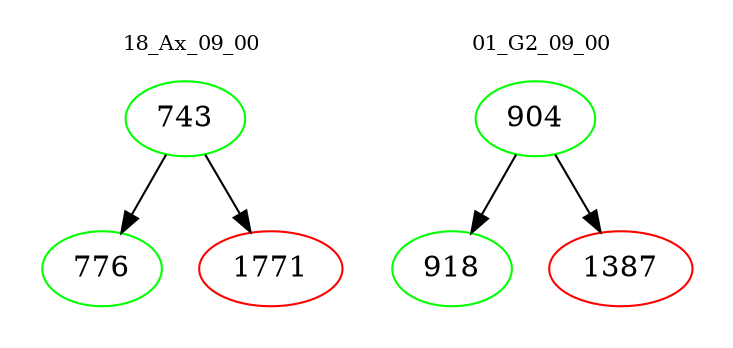 digraph{
subgraph cluster_0 {
color = white
label = "18_Ax_09_00";
fontsize=10;
T0_743 [label="743", color="green"]
T0_743 -> T0_776 [color="black"]
T0_776 [label="776", color="green"]
T0_743 -> T0_1771 [color="black"]
T0_1771 [label="1771", color="red"]
}
subgraph cluster_1 {
color = white
label = "01_G2_09_00";
fontsize=10;
T1_904 [label="904", color="green"]
T1_904 -> T1_918 [color="black"]
T1_918 [label="918", color="green"]
T1_904 -> T1_1387 [color="black"]
T1_1387 [label="1387", color="red"]
}
}
